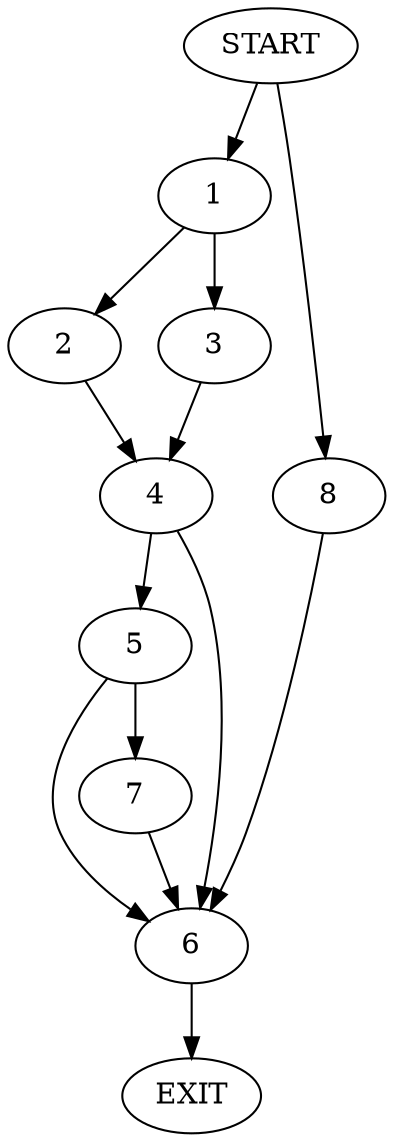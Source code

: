 digraph {
0 [label="START"]
9 [label="EXIT"]
0 -> 1
1 -> 2
1 -> 3
3 -> 4
2 -> 4
4 -> 5
4 -> 6
6 -> 9
5 -> 6
5 -> 7
7 -> 6
0 -> 8
8 -> 6
}
